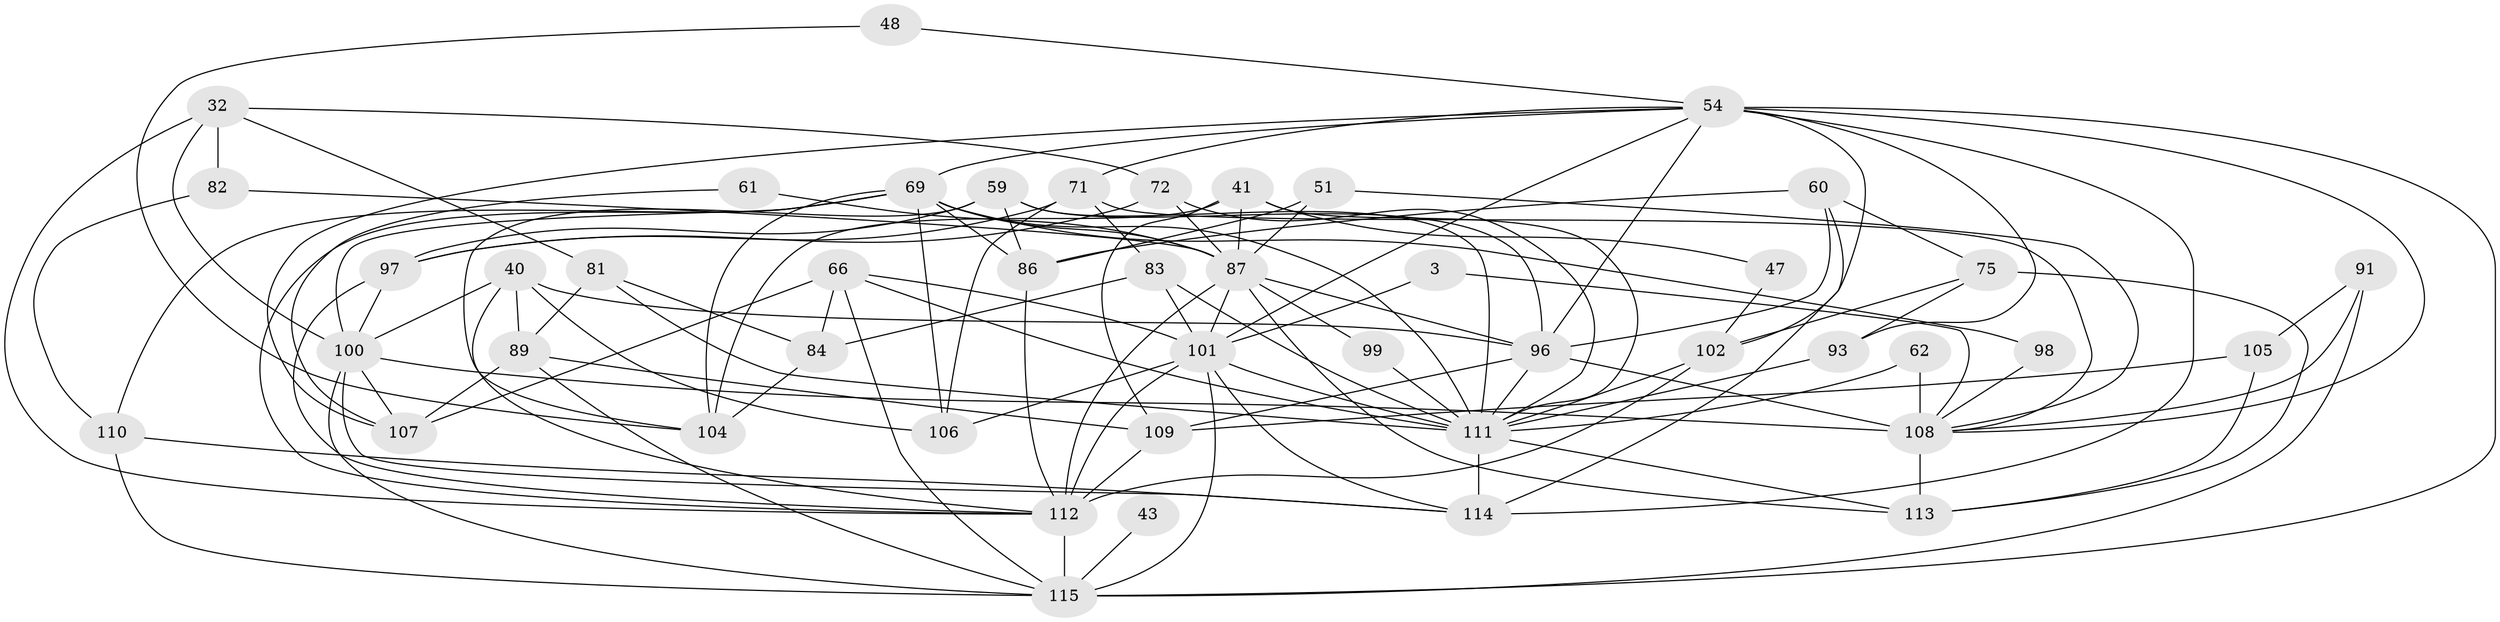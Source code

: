 // original degree distribution, {4: 0.2956521739130435, 5: 0.1826086956521739, 2: 0.14782608695652175, 6: 0.08695652173913043, 3: 0.23478260869565218, 7: 0.034782608695652174, 8: 0.017391304347826087}
// Generated by graph-tools (version 1.1) at 2025/54/03/04/25 21:54:11]
// undirected, 46 vertices, 120 edges
graph export_dot {
graph [start="1"]
  node [color=gray90,style=filled];
  3;
  32;
  40;
  41;
  43;
  47;
  48;
  51;
  54 [super="+5+9+35+36"];
  59 [super="+11"];
  60;
  61;
  62;
  66;
  69 [super="+6+67+29+56+65"];
  71 [super="+52"];
  72;
  75;
  81 [super="+1"];
  82;
  83;
  84;
  86 [super="+18"];
  87 [super="+58+76"];
  89;
  91;
  93;
  96 [super="+33+74"];
  97 [super="+53"];
  98;
  99;
  100 [super="+64+77"];
  101 [super="+21+95+34+46"];
  102 [super="+14"];
  104 [super="+39"];
  105;
  106 [super="+31"];
  107 [super="+80"];
  108 [super="+63+103"];
  109 [super="+42"];
  110;
  111 [super="+16+92+85+90+94"];
  112 [super="+57+55"];
  113 [super="+70"];
  114 [super="+10+44"];
  115 [super="+45+88"];
  3 -- 108;
  3 -- 101;
  32 -- 72;
  32 -- 82;
  32 -- 100;
  32 -- 81;
  32 -- 112;
  40 -- 96 [weight=2];
  40 -- 89;
  40 -- 100 [weight=2];
  40 -- 106;
  40 -- 112;
  41 -- 47;
  41 -- 104 [weight=2];
  41 -- 109;
  41 -- 87;
  41 -- 111;
  43 -- 115 [weight=2];
  47 -- 102;
  48 -- 104;
  48 -- 54;
  51 -- 108;
  51 -- 86;
  51 -- 87;
  54 -- 93;
  54 -- 96 [weight=3];
  54 -- 71 [weight=2];
  54 -- 107 [weight=2];
  54 -- 102 [weight=2];
  54 -- 108;
  54 -- 101 [weight=3];
  54 -- 69;
  54 -- 114 [weight=2];
  54 -- 115;
  59 -- 97;
  59 -- 86;
  59 -- 104;
  59 -- 96;
  59 -- 111;
  60 -- 75;
  60 -- 86;
  60 -- 114;
  60 -- 96;
  61 -- 107;
  61 -- 87;
  62 -- 108;
  62 -- 111;
  66 -- 111;
  66 -- 84;
  66 -- 107 [weight=2];
  66 -- 101;
  66 -- 115;
  69 -- 87 [weight=4];
  69 -- 86;
  69 -- 106 [weight=2];
  69 -- 110;
  69 -- 111 [weight=3];
  69 -- 112;
  69 -- 100;
  69 -- 98;
  69 -- 104;
  71 -- 108 [weight=2];
  71 -- 106;
  71 -- 83;
  71 -- 97;
  72 -- 97;
  72 -- 87;
  72 -- 111;
  75 -- 102;
  75 -- 93;
  75 -- 113;
  81 -- 84;
  81 -- 89;
  81 -- 111;
  82 -- 110;
  82 -- 87;
  83 -- 84;
  83 -- 101;
  83 -- 111;
  84 -- 104;
  86 -- 112;
  87 -- 96;
  87 -- 99;
  87 -- 101;
  87 -- 112 [weight=2];
  87 -- 113;
  89 -- 107;
  89 -- 109;
  89 -- 115;
  91 -- 105;
  91 -- 108;
  91 -- 115;
  93 -- 111;
  96 -- 108 [weight=3];
  96 -- 109;
  96 -- 111;
  97 -- 100;
  97 -- 112;
  98 -- 108;
  99 -- 111;
  100 -- 107;
  100 -- 114 [weight=2];
  100 -- 108 [weight=4];
  100 -- 115;
  101 -- 106;
  101 -- 111;
  101 -- 112 [weight=4];
  101 -- 114;
  101 -- 115;
  102 -- 111 [weight=3];
  102 -- 112 [weight=3];
  105 -- 109;
  105 -- 113;
  108 -- 113;
  109 -- 112;
  110 -- 115;
  110 -- 114;
  111 -- 114 [weight=4];
  111 -- 113;
  112 -- 115 [weight=3];
}
